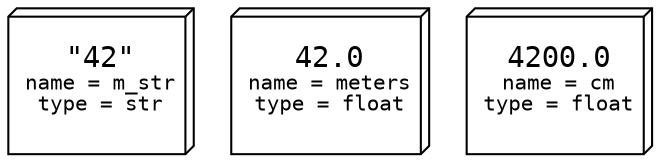 // dot -Tpng -Gdpi=100 -Nfontname=Helvetica -Efontname=Helvetica -o type_boxes.png type_boxes.dot

digraph
{

    node [shape=box3d]
    mem1 [label=<
<br/><font face="monospace">"42"</font>
<br/><font face="monospace" point-size="10">name = m_str</font>
<br/><font face="monospace" point-size="10">type = str</font>
<br/>
    >]
    mem2 [label=<
<br/><font face="monospace">42.0</font>
<br/><font face="monospace" point-size="10">name = meters</font>
<br/><font face="monospace" point-size="10">type = float</font>
<br/>
    >]
    mem3 [label=<
<br/><font face="monospace">4200.0</font>
<br/><font face="monospace" point-size="10">name = cm</font>
<br/><font face="monospace" point-size="10">type = float</font>
<br/>
    >]

}